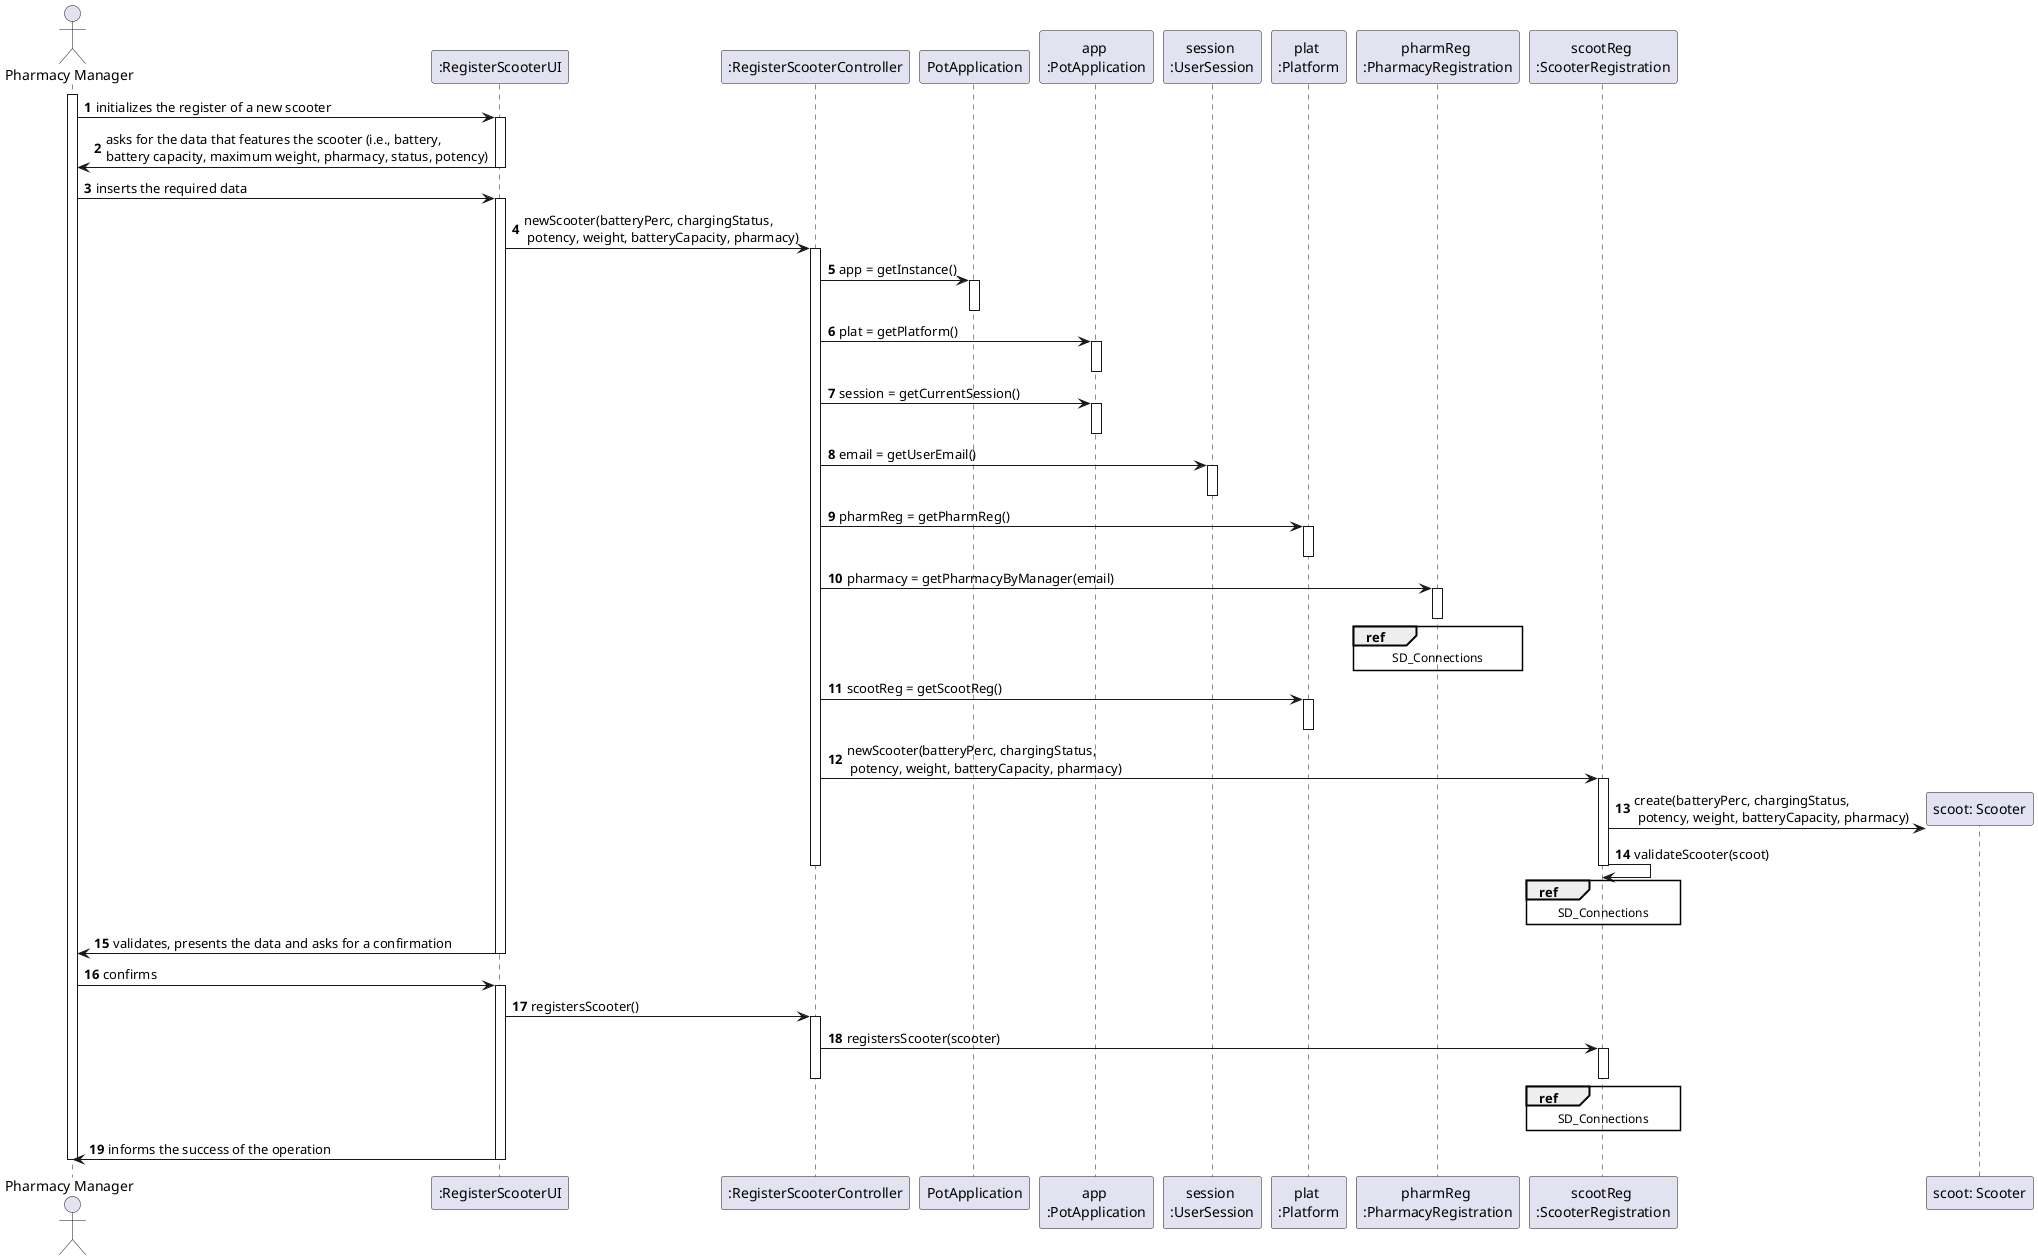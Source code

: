 @startuml
autonumber
actor "Pharmacy Manager" as PHARMAN

participant ":RegisterScooterUI" as UI
participant ":RegisterScooterController" as CTRL
participant "PotApplication" as PA
participant "app \n:PotApplication" as APA
participant "session \n:UserSession" as US
participant "plat \n:Platform" as PLAT
participant "pharmReg \n:PharmacyRegistration" as PH
participant "scootReg \n:ScooterRegistration" as RS
participant "scoot: Scooter" as SC



activate PHARMAN

PHARMAN -> UI : initializes the register of a new scooter
activate UI
UI -> PHARMAN : asks for the data that features the scooter (i.e., battery, \nbattery capacity, maximum weight, pharmacy, status, potency)
deactivate UI

PHARMAN -> UI : inserts the required data
activate UI
UI -> CTRL : newScooter(batteryPerc, chargingStatus,\n potency, weight, batteryCapacity, pharmacy)
activate CTRL
CTRL -> PA : app = getInstance()
activate PA
deactivate PA
CTRL -> APA : plat = getPlatform()
activate APA
deactivate APA
CTRL -> APA : session = getCurrentSession()
activate APA
deactivate APA
CTRL -> US : email = getUserEmail()
activate US
deactivate US
CTRL -> PLAT : pharmReg = getPharmReg()
activate PLAT
deactivate PLAT
CTRL -> PH : pharmacy = getPharmacyByManager(email)
activate PH
ref over PH
SD_Connections
end ref
deactivate PH
CTRL -> PLAT : scootReg = getScootReg()
activate PLAT
deactivate PLAT
CTRL -> RS : newScooter(batteryPerc, chargingStatus,\n potency, weight, batteryCapacity, pharmacy)
activate RS
RS -> SC ** : create(batteryPerc, chargingStatus,\n potency, weight, batteryCapacity, pharmacy)
RS -> RS : validateScooter(scoot)
ref over RS
SD_Connections
end ref
deactivate RS
deactivate CTRL


UI -> PHARMAN : validates, presents the data and asks for a confirmation
deactivate UI

PHARMAN -> UI : confirms
activate UI
UI -> CTRL : registersScooter()
activate CTRL
CTRL -> RS : registersScooter(scooter)
activate RS
ref over RS
SD_Connections
end ref
deactivate RS
deactivate CTRL
UI -> PHARMAN : informs the success of the operation
deactivate UI

deactivate PHARMAN

@enduml
